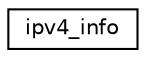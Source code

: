 digraph "Graphical Class Hierarchy"
{
 // LATEX_PDF_SIZE
  edge [fontname="Helvetica",fontsize="10",labelfontname="Helvetica",labelfontsize="10"];
  node [fontname="Helvetica",fontsize="10",shape=record];
  rankdir="LR";
  Node0 [label="ipv4_info",height=0.2,width=0.4,color="black", fillcolor="white", style="filled",URL="$structipv4__info.html",tooltip="The IPv4 information structure containing the address and port number"];
}
